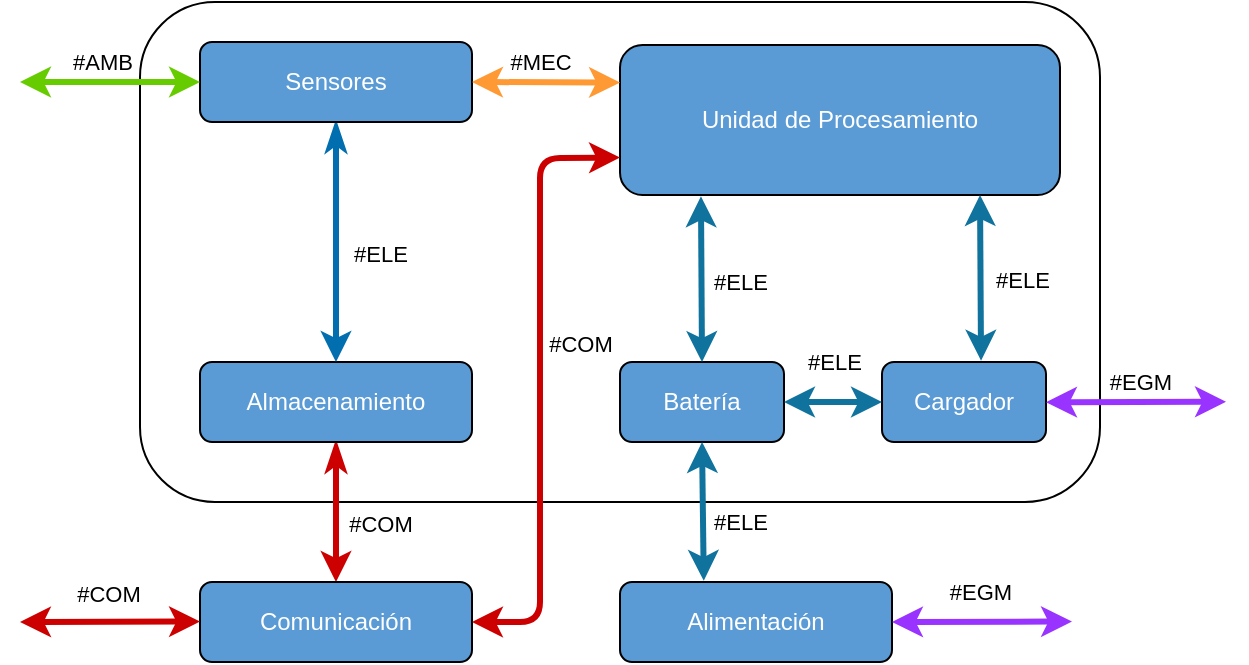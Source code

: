 <mxfile version="13.6.2" type="device"><diagram id="b6pocJY9CHgBc72WGK0m" name="Page-1"><mxGraphModel dx="1422" dy="752" grid="1" gridSize="10" guides="1" tooltips="1" connect="1" arrows="1" fold="1" page="1" pageScale="1" pageWidth="827" pageHeight="1169" math="0" shadow="0"><root><mxCell id="0"/><mxCell id="1" parent="0"/><mxCell id="VLvqE0nvj4jKx-WeodR5-1" value="" style="rounded=1;whiteSpace=wrap;html=1;fillColor=none;" parent="1" vertex="1"><mxGeometry x="540" y="290" width="480" height="250" as="geometry"/></mxCell><mxCell id="VLvqE0nvj4jKx-WeodR5-4" value="&lt;font color=&quot;#FFFFFF&quot;&gt;Unidad de Procesamiento&lt;/font&gt;" style="rounded=1;whiteSpace=wrap;html=1;fillColor=#5B9BD5;" parent="1" vertex="1"><mxGeometry x="780" y="311.5" width="220" height="75" as="geometry"/></mxCell><mxCell id="VLvqE0nvj4jKx-WeodR5-31" value="" style="edgeStyle=orthogonalEdgeStyle;rounded=0;orthogonalLoop=1;jettySize=auto;html=1;startArrow=classicThin;startFill=1;strokeWidth=3;fillColor=#e51400;strokeColor=#CC0000;" parent="1" source="VLvqE0nvj4jKx-WeodR5-6" target="VLvqE0nvj4jKx-WeodR5-8" edge="1"><mxGeometry relative="1" as="geometry"/></mxCell><mxCell id="VLvqE0nvj4jKx-WeodR5-44" value="#COM" style="edgeLabel;html=1;align=center;verticalAlign=middle;resizable=0;points=[];labelBackgroundColor=none;" parent="VLvqE0nvj4jKx-WeodR5-31" vertex="1" connectable="0"><mxGeometry x="0.327" y="2" relative="1" as="geometry"><mxPoint x="20" y="-6" as="offset"/></mxGeometry></mxCell><mxCell id="VLvqE0nvj4jKx-WeodR5-6" value="&lt;font color=&quot;#ffffff&quot;&gt;Almacenamiento&lt;/font&gt;" style="rounded=1;whiteSpace=wrap;html=1;fillColor=#5B9BD5;" parent="1" vertex="1"><mxGeometry x="570" y="470" width="136" height="40" as="geometry"/></mxCell><mxCell id="VLvqE0nvj4jKx-WeodR5-8" value="&lt;font color=&quot;#ffffff&quot;&gt;Comunicación&lt;/font&gt;" style="rounded=1;whiteSpace=wrap;html=1;fillColor=#5B9BD5;" parent="1" vertex="1"><mxGeometry x="570" y="580" width="136" height="40" as="geometry"/></mxCell><mxCell id="VLvqE0nvj4jKx-WeodR5-30" value="" style="edgeStyle=orthogonalEdgeStyle;rounded=0;orthogonalLoop=1;jettySize=auto;html=1;startArrow=classicThin;startFill=1;strokeWidth=3;fillColor=#1ba1e2;strokeColor=#006EAF;" parent="1" source="VLvqE0nvj4jKx-WeodR5-9" target="VLvqE0nvj4jKx-WeodR5-6" edge="1"><mxGeometry relative="1" as="geometry"/></mxCell><mxCell id="VLvqE0nvj4jKx-WeodR5-47" value="#ELE" style="edgeLabel;html=1;align=center;verticalAlign=middle;resizable=0;points=[];labelBackgroundColor=none;" parent="VLvqE0nvj4jKx-WeodR5-30" vertex="1" connectable="0"><mxGeometry x="-0.341" y="2" relative="1" as="geometry"><mxPoint x="20" y="26" as="offset"/></mxGeometry></mxCell><mxCell id="VLvqE0nvj4jKx-WeodR5-9" value="&lt;font color=&quot;#ffffff&quot;&gt;Sensores&lt;/font&gt;" style="rounded=1;whiteSpace=wrap;html=1;fillColor=#5B9BD5;" parent="1" vertex="1"><mxGeometry x="570" y="310" width="136" height="40" as="geometry"/></mxCell><mxCell id="VLvqE0nvj4jKx-WeodR5-10" value="&lt;font color=&quot;#ffffff&quot;&gt;Batería&lt;/font&gt;" style="rounded=1;whiteSpace=wrap;html=1;fillColor=#5B9BD5;" parent="1" vertex="1"><mxGeometry x="780" y="470" width="82" height="40" as="geometry"/></mxCell><mxCell id="VLvqE0nvj4jKx-WeodR5-11" value="&lt;font color=&quot;#ffffff&quot;&gt;Alimentación&lt;/font&gt;" style="rounded=1;whiteSpace=wrap;html=1;fillColor=#5B9BD5;" parent="1" vertex="1"><mxGeometry x="780" y="580" width="136" height="40" as="geometry"/></mxCell><mxCell id="VLvqE0nvj4jKx-WeodR5-21" value="" style="endArrow=classic;startArrow=classic;html=1;strokeWidth=3;fillColor=#b1ddf0;exitX=0.5;exitY=0;exitDx=0;exitDy=0;strokeColor=#10739e;entryX=0.184;entryY=1.009;entryDx=0;entryDy=0;entryPerimeter=0;" parent="1" source="VLvqE0nvj4jKx-WeodR5-10" target="VLvqE0nvj4jKx-WeodR5-4" edge="1"><mxGeometry width="50" height="50" relative="1" as="geometry"><mxPoint x="839.5" y="470" as="sourcePoint"/><mxPoint x="815" y="389" as="targetPoint"/></mxGeometry></mxCell><mxCell id="VLvqE0nvj4jKx-WeodR5-48" value="#ELE" style="edgeLabel;html=1;align=center;verticalAlign=middle;resizable=0;points=[];labelBackgroundColor=none;" parent="VLvqE0nvj4jKx-WeodR5-21" vertex="1" connectable="0"><mxGeometry x="-0.176" y="-1" relative="1" as="geometry"><mxPoint x="18" y="-6" as="offset"/></mxGeometry></mxCell><mxCell id="VLvqE0nvj4jKx-WeodR5-23" value="" style="endArrow=classic;startArrow=classic;html=1;strokeWidth=3;fillColor=#fa6800;exitX=1;exitY=0.5;exitDx=0;exitDy=0;entryX=0;entryY=0.25;entryDx=0;entryDy=0;strokeColor=#FF9933;" parent="1" source="VLvqE0nvj4jKx-WeodR5-9" target="VLvqE0nvj4jKx-WeodR5-4" edge="1"><mxGeometry width="50" height="50" relative="1" as="geometry"><mxPoint x="720" y="380" as="sourcePoint"/><mxPoint x="770" y="330" as="targetPoint"/></mxGeometry></mxCell><mxCell id="VLvqE0nvj4jKx-WeodR5-46" value="#MEC" style="edgeLabel;html=1;align=center;verticalAlign=middle;resizable=0;points=[];labelBackgroundColor=none;" parent="VLvqE0nvj4jKx-WeodR5-23" vertex="1" connectable="0"><mxGeometry x="0.541" y="-1" relative="1" as="geometry"><mxPoint x="-23" y="-11" as="offset"/></mxGeometry></mxCell><mxCell id="VLvqE0nvj4jKx-WeodR5-24" value="" style="endArrow=classic;startArrow=classic;html=1;strokeWidth=3;fillColor=#b1ddf0;entryX=0.5;entryY=1;entryDx=0;entryDy=0;exitX=0.308;exitY=-0.015;exitDx=0;exitDy=0;strokeColor=#10739e;exitPerimeter=0;" parent="1" edge="1"><mxGeometry width="50" height="50" relative="1" as="geometry"><mxPoint x="821.888" y="579.4" as="sourcePoint"/><mxPoint x="821" y="510.0" as="targetPoint"/></mxGeometry></mxCell><mxCell id="VLvqE0nvj4jKx-WeodR5-49" value="#ELE" style="edgeLabel;html=1;align=center;verticalAlign=middle;resizable=0;points=[];labelBackgroundColor=none;" parent="VLvqE0nvj4jKx-WeodR5-24" vertex="1" connectable="0"><mxGeometry x="-0.601" relative="1" as="geometry"><mxPoint x="18" y="-16" as="offset"/></mxGeometry></mxCell><mxCell id="VLvqE0nvj4jKx-WeodR5-32" value="" style="endArrow=classic;startArrow=classic;html=1;strokeWidth=3;fillColor=#e51400;exitX=1;exitY=0.5;exitDx=0;exitDy=0;entryX=0;entryY=0.75;entryDx=0;entryDy=0;strokeColor=#CC0000;" parent="1" source="VLvqE0nvj4jKx-WeodR5-8" target="VLvqE0nvj4jKx-WeodR5-4" edge="1"><mxGeometry width="50" height="50" relative="1" as="geometry"><mxPoint x="720" y="600" as="sourcePoint"/><mxPoint x="770" y="550" as="targetPoint"/><Array as="points"><mxPoint x="740" y="600"/><mxPoint x="740" y="368"/></Array></mxGeometry></mxCell><mxCell id="VLvqE0nvj4jKx-WeodR5-45" value="#COM" style="edgeLabel;html=1;align=center;verticalAlign=middle;resizable=0;points=[];labelBackgroundColor=none;" parent="VLvqE0nvj4jKx-WeodR5-32" vertex="1" connectable="0"><mxGeometry x="-0.571" y="-4" relative="1" as="geometry"><mxPoint x="16" y="-108" as="offset"/></mxGeometry></mxCell><mxCell id="VLvqE0nvj4jKx-WeodR5-33" value="" style="endArrow=classic;startArrow=classic;html=1;strokeWidth=3;fillColor=#d5e8d4;entryX=0;entryY=0.5;entryDx=0;entryDy=0;gradientColor=#97d077;strokeColor=#66CC00;" parent="1" target="VLvqE0nvj4jKx-WeodR5-9" edge="1"><mxGeometry width="50" height="50" relative="1" as="geometry"><mxPoint x="480" y="330" as="sourcePoint"/><mxPoint x="510" y="310" as="targetPoint"/></mxGeometry></mxCell><mxCell id="VLvqE0nvj4jKx-WeodR5-42" value="#AMB" style="edgeLabel;html=1;align=center;verticalAlign=middle;resizable=0;points=[];labelBackgroundColor=none;" parent="VLvqE0nvj4jKx-WeodR5-33" vertex="1" connectable="0"><mxGeometry x="-0.235" y="1" relative="1" as="geometry"><mxPoint x="6" y="-9" as="offset"/></mxGeometry></mxCell><mxCell id="VLvqE0nvj4jKx-WeodR5-35" value="" style="endArrow=classic;startArrow=classic;html=1;strokeWidth=3;fillColor=none;entryX=0;entryY=0.5;entryDx=0;entryDy=0;strokeColor=#CC0000;" parent="1" edge="1"><mxGeometry width="50" height="50" relative="1" as="geometry"><mxPoint x="480" y="600" as="sourcePoint"/><mxPoint x="570" y="599.76" as="targetPoint"/></mxGeometry></mxCell><mxCell id="VLvqE0nvj4jKx-WeodR5-43" value="#COM" style="edgeLabel;html=1;align=center;verticalAlign=middle;resizable=0;points=[];labelBackgroundColor=none;" parent="VLvqE0nvj4jKx-WeodR5-35" vertex="1" connectable="0"><mxGeometry x="-0.146" y="2" relative="1" as="geometry"><mxPoint x="5" y="-12" as="offset"/></mxGeometry></mxCell><mxCell id="VLvqE0nvj4jKx-WeodR5-36" value="" style="endArrow=classic;startArrow=classic;html=1;strokeWidth=3;fillColor=#6a00ff;entryX=0;entryY=0.5;entryDx=0;entryDy=0;strokeColor=#9933FF;" parent="1" edge="1"><mxGeometry width="50" height="50" relative="1" as="geometry"><mxPoint x="916" y="600" as="sourcePoint"/><mxPoint x="1006" y="599.76" as="targetPoint"/></mxGeometry></mxCell><mxCell id="VLvqE0nvj4jKx-WeodR5-52" value="#EGM" style="edgeLabel;html=1;align=center;verticalAlign=middle;resizable=0;points=[];labelBackgroundColor=none;" parent="VLvqE0nvj4jKx-WeodR5-36" vertex="1" connectable="0"><mxGeometry x="0.337" y="1" relative="1" as="geometry"><mxPoint x="-16" y="-14" as="offset"/></mxGeometry></mxCell><mxCell id="VLvqE0nvj4jKx-WeodR5-38" value="&lt;font color=&quot;#ffffff&quot;&gt;Cargador&lt;/font&gt;" style="rounded=1;whiteSpace=wrap;html=1;fillColor=#5B9BD5;" parent="1" vertex="1"><mxGeometry x="911" y="470" width="82" height="40" as="geometry"/></mxCell><mxCell id="VLvqE0nvj4jKx-WeodR5-39" value="" style="endArrow=classic;startArrow=classic;html=1;strokeWidth=3;fillColor=#b1ddf0;entryX=0;entryY=0.5;entryDx=0;entryDy=0;exitX=1;exitY=0.5;exitDx=0;exitDy=0;strokeColor=#10739e;" parent="1" source="VLvqE0nvj4jKx-WeodR5-10" target="VLvqE0nvj4jKx-WeodR5-38" edge="1"><mxGeometry width="50" height="50" relative="1" as="geometry"><mxPoint x="831.888" y="589.4" as="sourcePoint"/><mxPoint x="831" y="520.0" as="targetPoint"/></mxGeometry></mxCell><mxCell id="VLvqE0nvj4jKx-WeodR5-50" value="#ELE" style="edgeLabel;html=1;align=center;verticalAlign=middle;resizable=0;points=[];labelBackgroundColor=none;" parent="VLvqE0nvj4jKx-WeodR5-39" vertex="1" connectable="0"><mxGeometry x="0.697" y="2" relative="1" as="geometry"><mxPoint x="-17" y="-18" as="offset"/></mxGeometry></mxCell><mxCell id="VLvqE0nvj4jKx-WeodR5-40" value="" style="endArrow=classic;startArrow=classic;html=1;strokeWidth=3;fillColor=#6a00ff;entryX=0;entryY=0.5;entryDx=0;entryDy=0;strokeColor=#9933FF;" parent="1" edge="1"><mxGeometry width="50" height="50" relative="1" as="geometry"><mxPoint x="993" y="490.1" as="sourcePoint"/><mxPoint x="1083" y="489.86" as="targetPoint"/></mxGeometry></mxCell><mxCell id="VLvqE0nvj4jKx-WeodR5-53" value="#EGM" style="edgeLabel;html=1;align=center;verticalAlign=middle;resizable=0;points=[];labelBackgroundColor=none;" parent="VLvqE0nvj4jKx-WeodR5-40" vertex="1" connectable="0"><mxGeometry x="0.492" relative="1" as="geometry"><mxPoint x="-20" y="-10" as="offset"/></mxGeometry></mxCell><mxCell id="VLvqE0nvj4jKx-WeodR5-41" value="" style="endArrow=classic;startArrow=classic;html=1;strokeWidth=3;fillColor=#b1ddf0;exitX=0.5;exitY=0;exitDx=0;exitDy=0;strokeColor=#10739e;entryX=0.184;entryY=1.009;entryDx=0;entryDy=0;entryPerimeter=0;" parent="1" edge="1"><mxGeometry width="50" height="50" relative="1" as="geometry"><mxPoint x="960.52" y="469.33" as="sourcePoint"/><mxPoint x="960" y="386.505" as="targetPoint"/></mxGeometry></mxCell><mxCell id="VLvqE0nvj4jKx-WeodR5-51" value="#ELE" style="edgeLabel;html=1;align=center;verticalAlign=middle;resizable=0;points=[];labelBackgroundColor=none;" parent="VLvqE0nvj4jKx-WeodR5-41" vertex="1" connectable="0"><mxGeometry x="-0.192" y="-2" relative="1" as="geometry"><mxPoint x="18" y="-7" as="offset"/></mxGeometry></mxCell></root></mxGraphModel></diagram></mxfile>